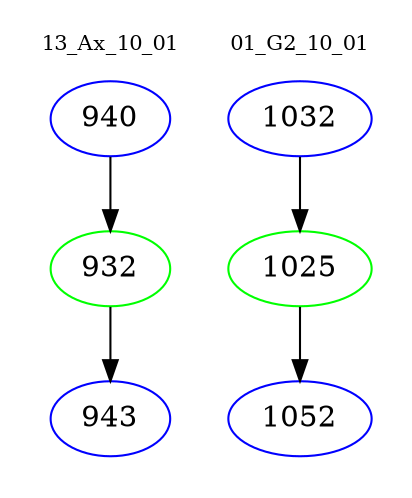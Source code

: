 digraph{
subgraph cluster_0 {
color = white
label = "13_Ax_10_01";
fontsize=10;
T0_940 [label="940", color="blue"]
T0_940 -> T0_932 [color="black"]
T0_932 [label="932", color="green"]
T0_932 -> T0_943 [color="black"]
T0_943 [label="943", color="blue"]
}
subgraph cluster_1 {
color = white
label = "01_G2_10_01";
fontsize=10;
T1_1032 [label="1032", color="blue"]
T1_1032 -> T1_1025 [color="black"]
T1_1025 [label="1025", color="green"]
T1_1025 -> T1_1052 [color="black"]
T1_1052 [label="1052", color="blue"]
}
}
